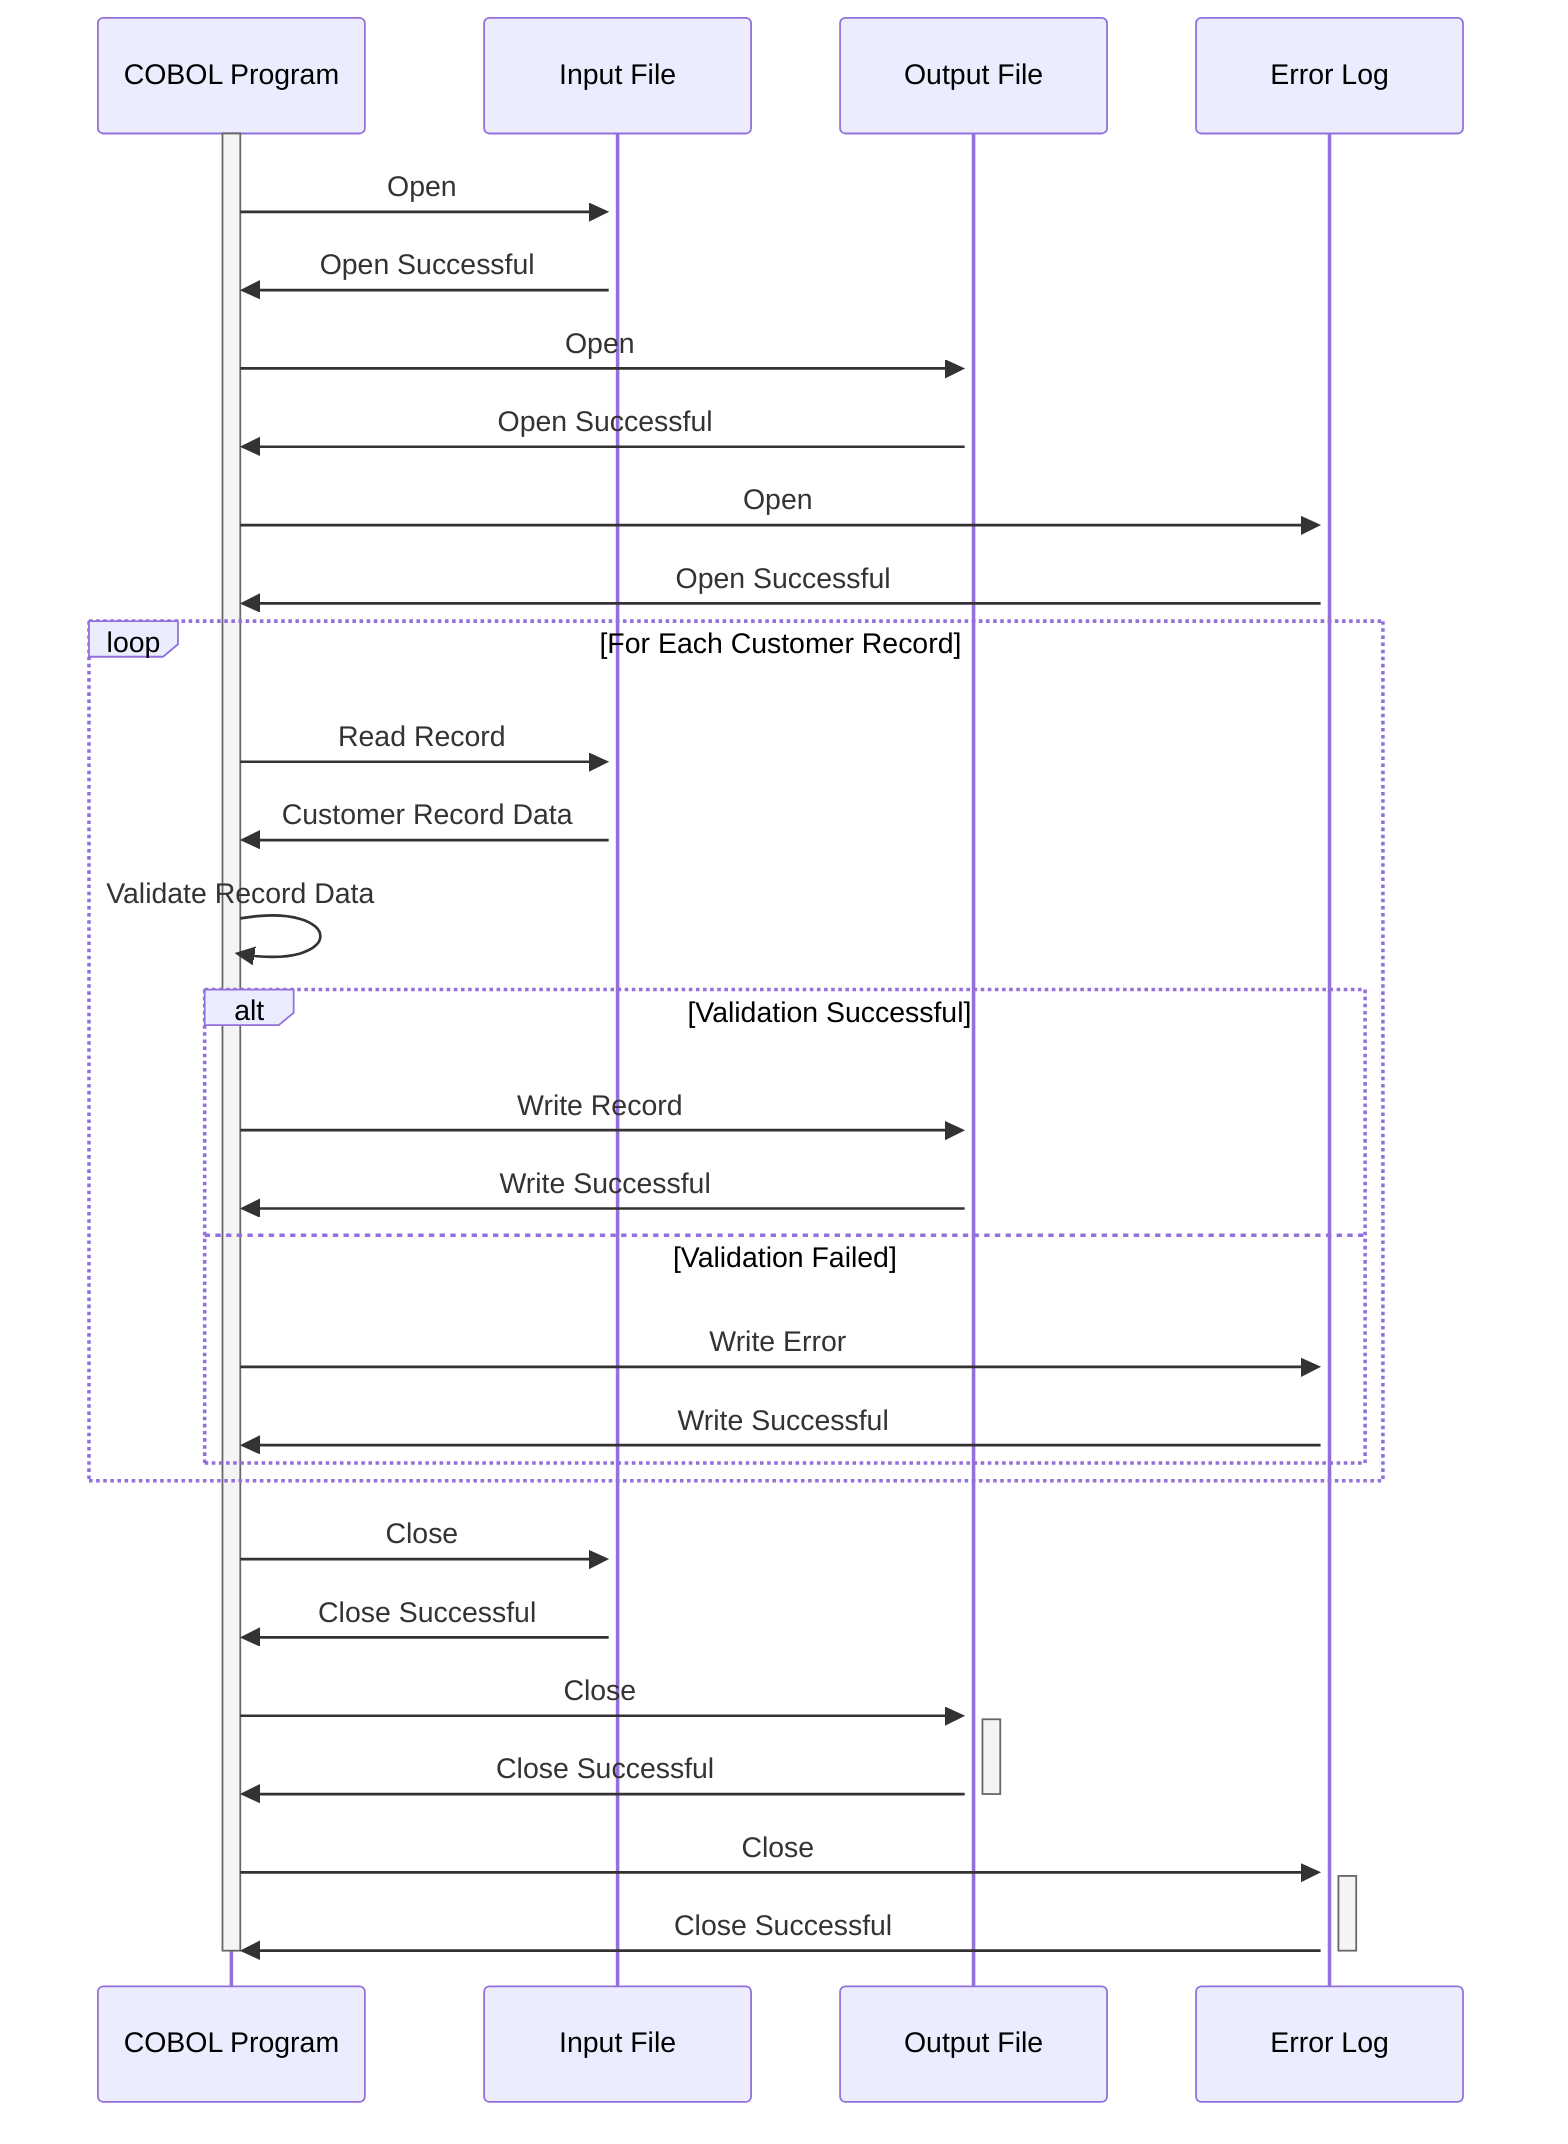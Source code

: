 sequenceDiagram
    %%Indicates the Participants involved in the process
    participant COBOL Program
    participant Input File
    participant Output File
    participant Error Log

    activate COBOL Program
    COBOL Program->>+Input File: Open
    Input File->>COBOL Program: Open Successful
    COBOL Program->>+Output File: Open
    Output File->>COBOL Program: Open Successful
    COBOL Program->>+Error Log: Open
    Error Log->>COBOL Program: Open Successful

    loop For Each Customer Record
        COBOL Program->>+Input File: Read Record
        Input File->>COBOL Program: Customer Record Data        
        COBOL Program->>COBOL Program: Validate Record Data
        alt Validation Successful
            COBOL Program->>+Output File: Write Record
            Output File->>COBOL Program: Write Successful
        else Validation Failed
            COBOL Program->>+Error Log: Write Error
            Error Log->>COBOL Program: Write Successful
        end
    end

    COBOL Program->>+Input File: Close
    Input File->>COBOL Program: Close Successful
    COBOL Program->>+Output File: Close
    Output File->>-COBOL Program: Close Successful
    COBOL Program->>+Error Log: Close
    Error Log->>-COBOL Program: Close Successful
    deactivate COBOL Program